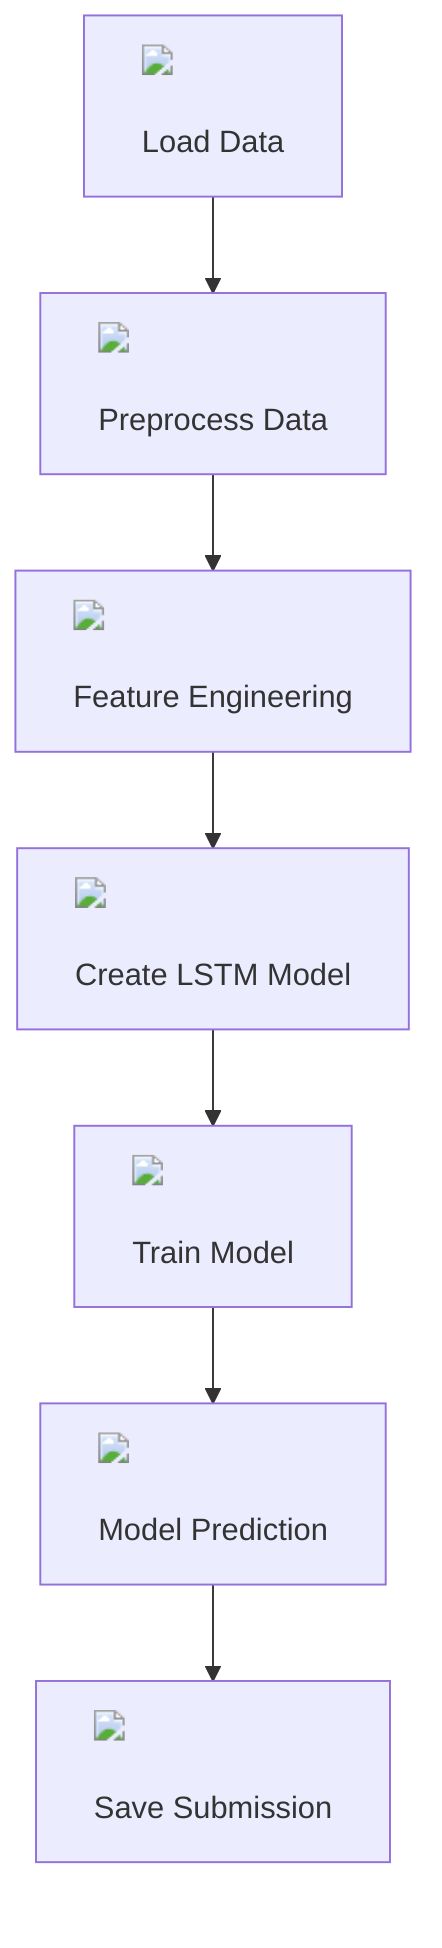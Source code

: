 flowchart TD
    A["<img src='file.svg'/> <br/> Load Data"] --> B["<img src='table.svg'/> <br/> Preprocess Data"]
    B --> C["<img src='column_split.svg'/> <br/> Feature Engineering"]
    C --> D["<img src='brain.svg'/> <br/> Create LSTM Model"]
    D --> E["<img src='brain.svg'/> <br/> Train Model"]
    E --> F["<img src='scatter_plot_template.svg'/> <br/> Model Prediction"]
    F --> G["<img src='file.svg'/> <br/> Save Submission"]
